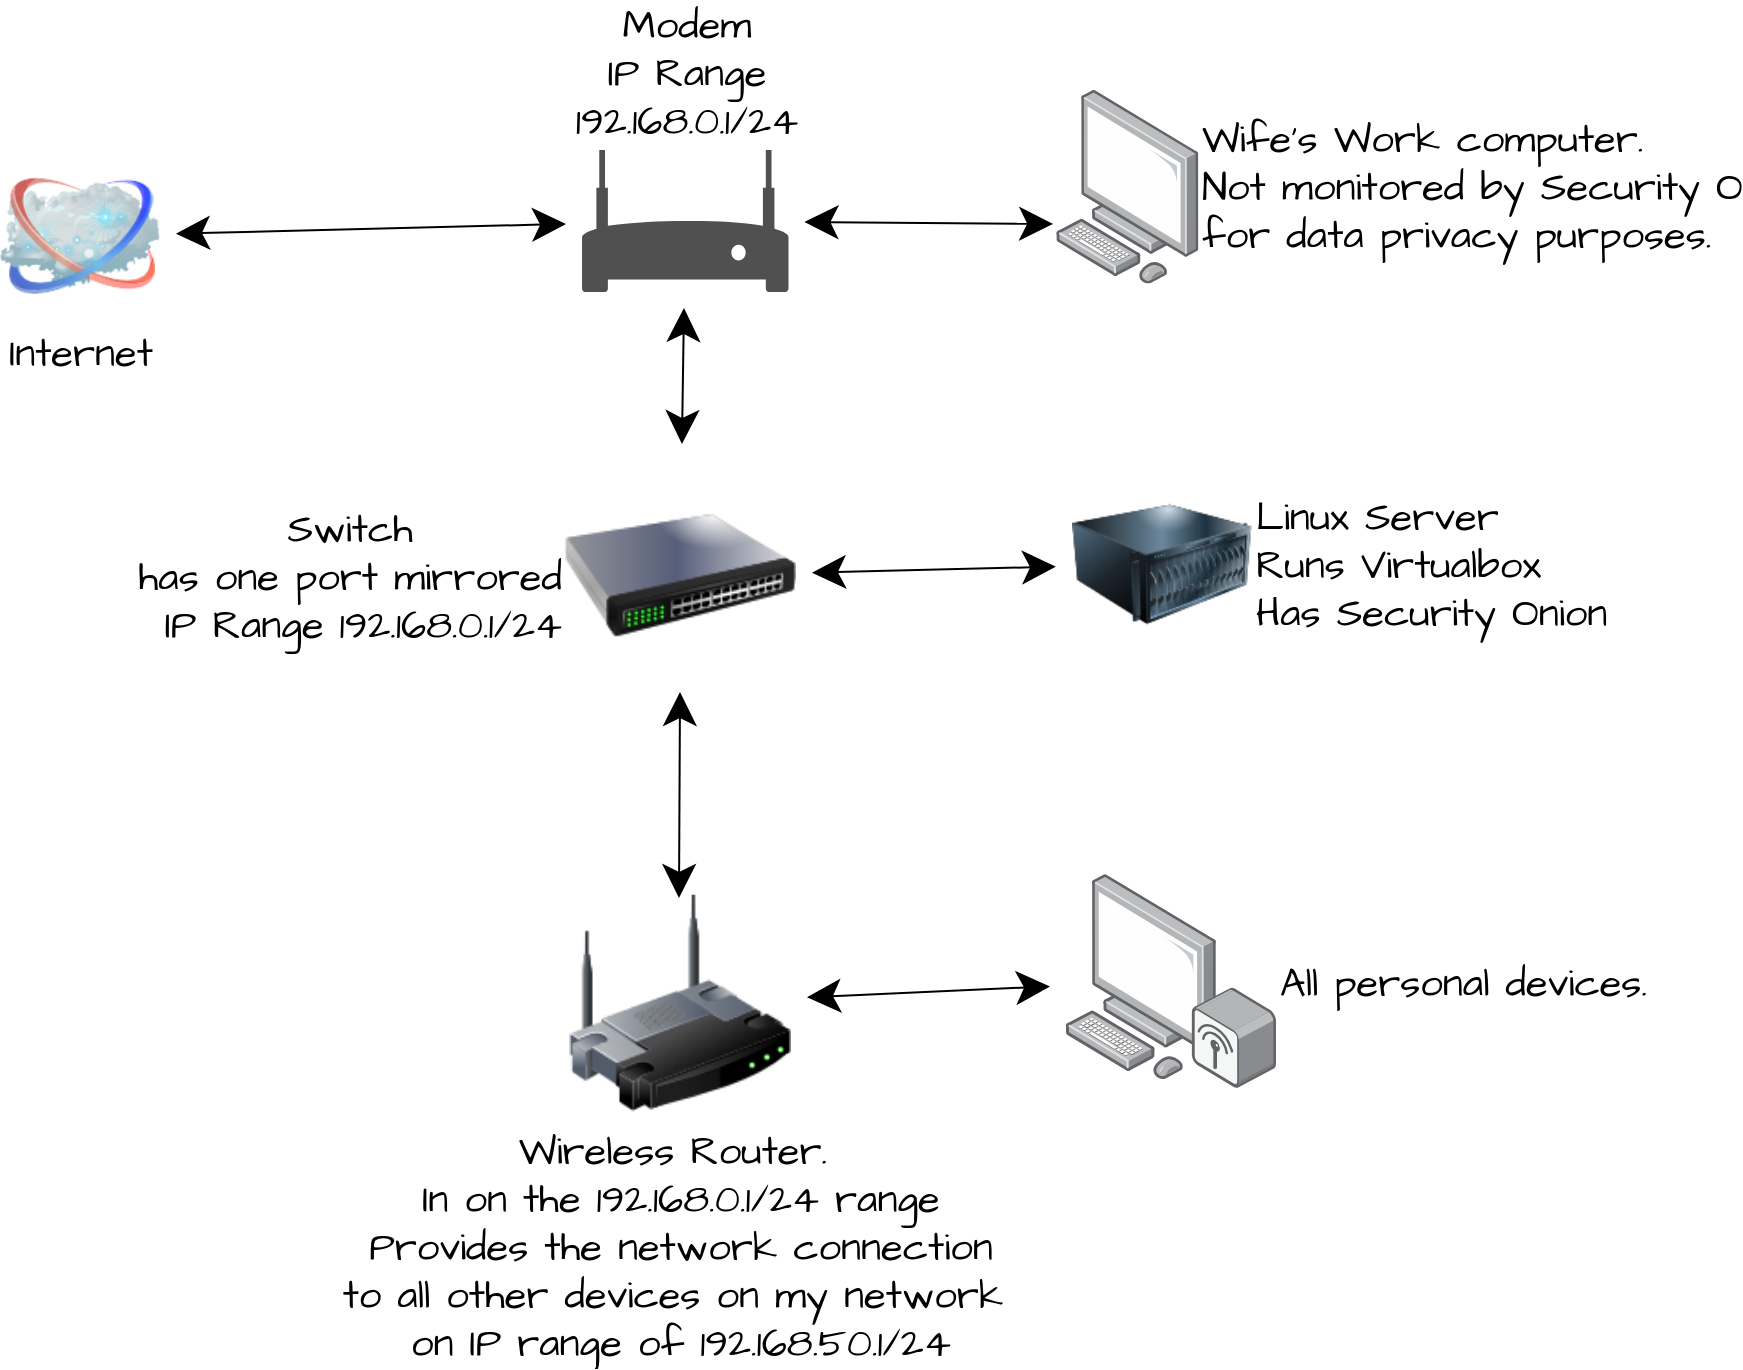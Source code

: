 <mxfile version="15.4.3" type="device"><diagram id="QIUf3aYEf2fU_dxhdBiX" name="Page-1"><mxGraphModel dx="1902" dy="1124" grid="0" gridSize="10" guides="1" tooltips="1" connect="1" arrows="1" fold="1" page="0" pageScale="1" pageWidth="850" pageHeight="1100" math="0" shadow="0"><root><mxCell id="0"/><mxCell id="1" parent="0"/><mxCell id="HwYV_H7ldsmOiN6su6mM-4" style="edgeStyle=none;curved=1;rounded=0;sketch=0;hachureGap=4;orthogonalLoop=1;jettySize=auto;html=1;fontFamily=Architects Daughter;fontSource=https%3A%2F%2Ffonts.googleapis.com%2Fcss%3Ffamily%3DArchitects%2BDaughter;fontSize=16;endArrow=classic;startSize=14;endSize=14;sourcePerimeterSpacing=8;targetPerimeterSpacing=8;startArrow=classic;startFill=1;endFill=1;" edge="1" parent="1" source="HwYV_H7ldsmOiN6su6mM-2" target="HwYV_H7ldsmOiN6su6mM-3"><mxGeometry relative="1" as="geometry"/></mxCell><mxCell id="HwYV_H7ldsmOiN6su6mM-9" style="edgeStyle=none;rounded=0;sketch=0;hachureGap=4;orthogonalLoop=1;jettySize=auto;html=1;entryX=-0.02;entryY=0.692;entryDx=0;entryDy=0;entryPerimeter=0;fontFamily=Architects Daughter;fontSource=https%3A%2F%2Ffonts.googleapis.com%2Fcss%3Ffamily%3DArchitects%2BDaughter;fontSize=16;endArrow=classic;startSize=14;endSize=14;sourcePerimeterSpacing=8;targetPerimeterSpacing=8;startArrow=classic;startFill=1;endFill=1;" edge="1" parent="1" source="HwYV_H7ldsmOiN6su6mM-2" target="HwYV_H7ldsmOiN6su6mM-8"><mxGeometry relative="1" as="geometry"/></mxCell><mxCell id="HwYV_H7ldsmOiN6su6mM-2" value="Modem&lt;br&gt;IP Range&lt;br&gt;192.168.0.1/24" style="sketch=0;pointerEvents=1;shadow=0;dashed=0;html=1;strokeColor=none;fillColor=#505050;labelPosition=center;verticalLabelPosition=top;verticalAlign=bottom;outlineConnect=0;align=center;shape=mxgraph.office.devices.modem;hachureGap=4;fontFamily=Architects Daughter;fontSource=https%3A%2F%2Ffonts.googleapis.com%2Fcss%3Ffamily%3DArchitects%2BDaughter;fontSize=20;" vertex="1" parent="1"><mxGeometry x="108" y="-6" width="103.24" height="71" as="geometry"/></mxCell><mxCell id="HwYV_H7ldsmOiN6su6mM-10" style="edgeStyle=none;rounded=0;sketch=0;hachureGap=4;orthogonalLoop=1;jettySize=auto;html=1;fontFamily=Architects Daughter;fontSource=https%3A%2F%2Ffonts.googleapis.com%2Fcss%3Ffamily%3DArchitects%2BDaughter;fontSize=16;endArrow=classic;sourcePerimeterSpacing=8;targetPerimeterSpacing=8;startArrow=classic;startFill=1;endFill=1;jumpSize=14;endSize=14;startSize=14;" edge="1" parent="1" source="HwYV_H7ldsmOiN6su6mM-3" target="HwYV_H7ldsmOiN6su6mM-5"><mxGeometry relative="1" as="geometry"/></mxCell><mxCell id="HwYV_H7ldsmOiN6su6mM-12" style="rounded=0;sketch=0;hachureGap=4;orthogonalLoop=1;jettySize=auto;html=1;fontFamily=Architects Daughter;fontSource=https%3A%2F%2Ffonts.googleapis.com%2Fcss%3Ffamily%3DArchitects%2BDaughter;fontSize=16;endArrow=classic;startSize=14;endSize=14;sourcePerimeterSpacing=8;targetPerimeterSpacing=8;endFill=1;startArrow=classic;startFill=1;entryX=0.5;entryY=1;entryDx=0;entryDy=0;" edge="1" parent="1" target="HwYV_H7ldsmOiN6su6mM-3"><mxGeometry relative="1" as="geometry"><mxPoint x="156.5" y="368" as="sourcePoint"/><mxPoint x="156.5" y="304" as="targetPoint"/></mxGeometry></mxCell><mxCell id="HwYV_H7ldsmOiN6su6mM-3" value="&lt;div style=&quot;text-align: center&quot;&gt;Switch&lt;/div&gt;has one port mirrored&lt;br&gt;IP Range 192.168.0.1/24" style="image;html=1;image=img/lib/clip_art/networking/Switch_128x128.png;sketch=1;hachureGap=4;pointerEvents=0;fontFamily=Architects Daughter;fontSource=https%3A%2F%2Ffonts.googleapis.com%2Fcss%3Ffamily%3DArchitects%2BDaughter;fontSize=20;labelPosition=left;verticalLabelPosition=middle;align=right;verticalAlign=middle;" vertex="1" parent="1"><mxGeometry x="99" y="149" width="116" height="116" as="geometry"/></mxCell><mxCell id="HwYV_H7ldsmOiN6su6mM-5" value="Linux Server&lt;br&gt;Runs Virtualbox&lt;br&gt;Has Security Onion" style="image;html=1;image=img/lib/clip_art/computers/Server_128x128.png;sketch=1;hachureGap=4;pointerEvents=0;fontFamily=Architects Daughter;fontSource=https%3A%2F%2Ffonts.googleapis.com%2Fcss%3Ffamily%3DArchitects%2BDaughter;fontSize=20;labelPosition=right;verticalLabelPosition=middle;align=left;verticalAlign=middle;" vertex="1" parent="1"><mxGeometry x="353" y="156" width="90" height="90" as="geometry"/></mxCell><mxCell id="HwYV_H7ldsmOiN6su6mM-17" style="edgeStyle=none;rounded=0;sketch=0;hachureGap=4;jumpSize=14;orthogonalLoop=1;jettySize=auto;html=1;fontFamily=Architects Daughter;fontSource=https%3A%2F%2Ffonts.googleapis.com%2Fcss%3Ffamily%3DArchitects%2BDaughter;fontSize=16;startArrow=classic;startFill=1;endArrow=classic;endFill=1;startSize=14;endSize=14;sourcePerimeterSpacing=8;targetPerimeterSpacing=8;" edge="1" parent="1" source="HwYV_H7ldsmOiN6su6mM-6" target="HwYV_H7ldsmOiN6su6mM-7"><mxGeometry relative="1" as="geometry"/></mxCell><mxCell id="HwYV_H7ldsmOiN6su6mM-6" value="Wireless Router.&amp;nbsp;&lt;br&gt;In on the 192.168.0.1/24 range&lt;br&gt;Provides the network connection&lt;br&gt;to all other devices on my network&amp;nbsp;&lt;br&gt;on IP range of 192.168.50.1/24" style="image;html=1;image=img/lib/clip_art/networking/Wireless_Router_128x128.png;sketch=1;hachureGap=4;pointerEvents=0;fontFamily=Architects Daughter;fontSource=https%3A%2F%2Ffonts.googleapis.com%2Fcss%3Ffamily%3DArchitects%2BDaughter;fontSize=20;" vertex="1" parent="1"><mxGeometry x="101.5" y="365" width="111" height="111" as="geometry"/></mxCell><mxCell id="HwYV_H7ldsmOiN6su6mM-7" value="All personal devices." style="points=[];aspect=fixed;html=1;align=left;shadow=0;dashed=0;image;image=img/lib/allied_telesis/computer_and_terminals/Personal_Computer_Wireless.svg;sketch=1;hachureGap=4;pointerEvents=0;fontFamily=Architects Daughter;fontSource=https%3A%2F%2Ffonts.googleapis.com%2Fcss%3Ffamily%3DArchitects%2BDaughter;fontSize=20;labelPosition=right;verticalLabelPosition=middle;verticalAlign=middle;" vertex="1" parent="1"><mxGeometry x="350" y="356" width="105" height="107" as="geometry"/></mxCell><mxCell id="HwYV_H7ldsmOiN6su6mM-8" value="Wife's Work computer.&amp;nbsp;&lt;br&gt;Not monitored by Security Onion&lt;br&gt;for data privacy purposes.&amp;nbsp;" style="points=[];aspect=fixed;html=1;align=left;shadow=0;dashed=0;image;image=img/lib/allied_telesis/computer_and_terminals/Personal_Computer.svg;sketch=1;hachureGap=4;pointerEvents=0;fontFamily=Architects Daughter;fontSource=https%3A%2F%2Ffonts.googleapis.com%2Fcss%3Ffamily%3DArchitects%2BDaughter;fontSize=20;labelPosition=right;verticalLabelPosition=middle;verticalAlign=middle;" vertex="1" parent="1"><mxGeometry x="345" y="-36" width="71.43" height="96.8" as="geometry"/></mxCell><mxCell id="HwYV_H7ldsmOiN6su6mM-14" style="edgeStyle=none;rounded=0;sketch=0;hachureGap=4;jumpSize=14;orthogonalLoop=1;jettySize=auto;html=1;fontFamily=Architects Daughter;fontSource=https%3A%2F%2Ffonts.googleapis.com%2Fcss%3Ffamily%3DArchitects%2BDaughter;fontSize=16;startArrow=classic;startFill=1;endArrow=classic;endFill=1;startSize=14;endSize=14;sourcePerimeterSpacing=8;targetPerimeterSpacing=8;" edge="1" parent="1" source="HwYV_H7ldsmOiN6su6mM-13" target="HwYV_H7ldsmOiN6su6mM-2"><mxGeometry relative="1" as="geometry"/></mxCell><mxCell id="HwYV_H7ldsmOiN6su6mM-13" value="Internet" style="image;html=1;image=img/lib/clip_art/networking/Cloud_128x128.png;sketch=1;hachureGap=4;pointerEvents=0;fontFamily=Architects Daughter;fontSource=https%3A%2F%2Ffonts.googleapis.com%2Fcss%3Ffamily%3DArchitects%2BDaughter;fontSize=20;" vertex="1" parent="1"><mxGeometry x="-183" y="-3" width="80" height="80" as="geometry"/></mxCell></root></mxGraphModel></diagram></mxfile>